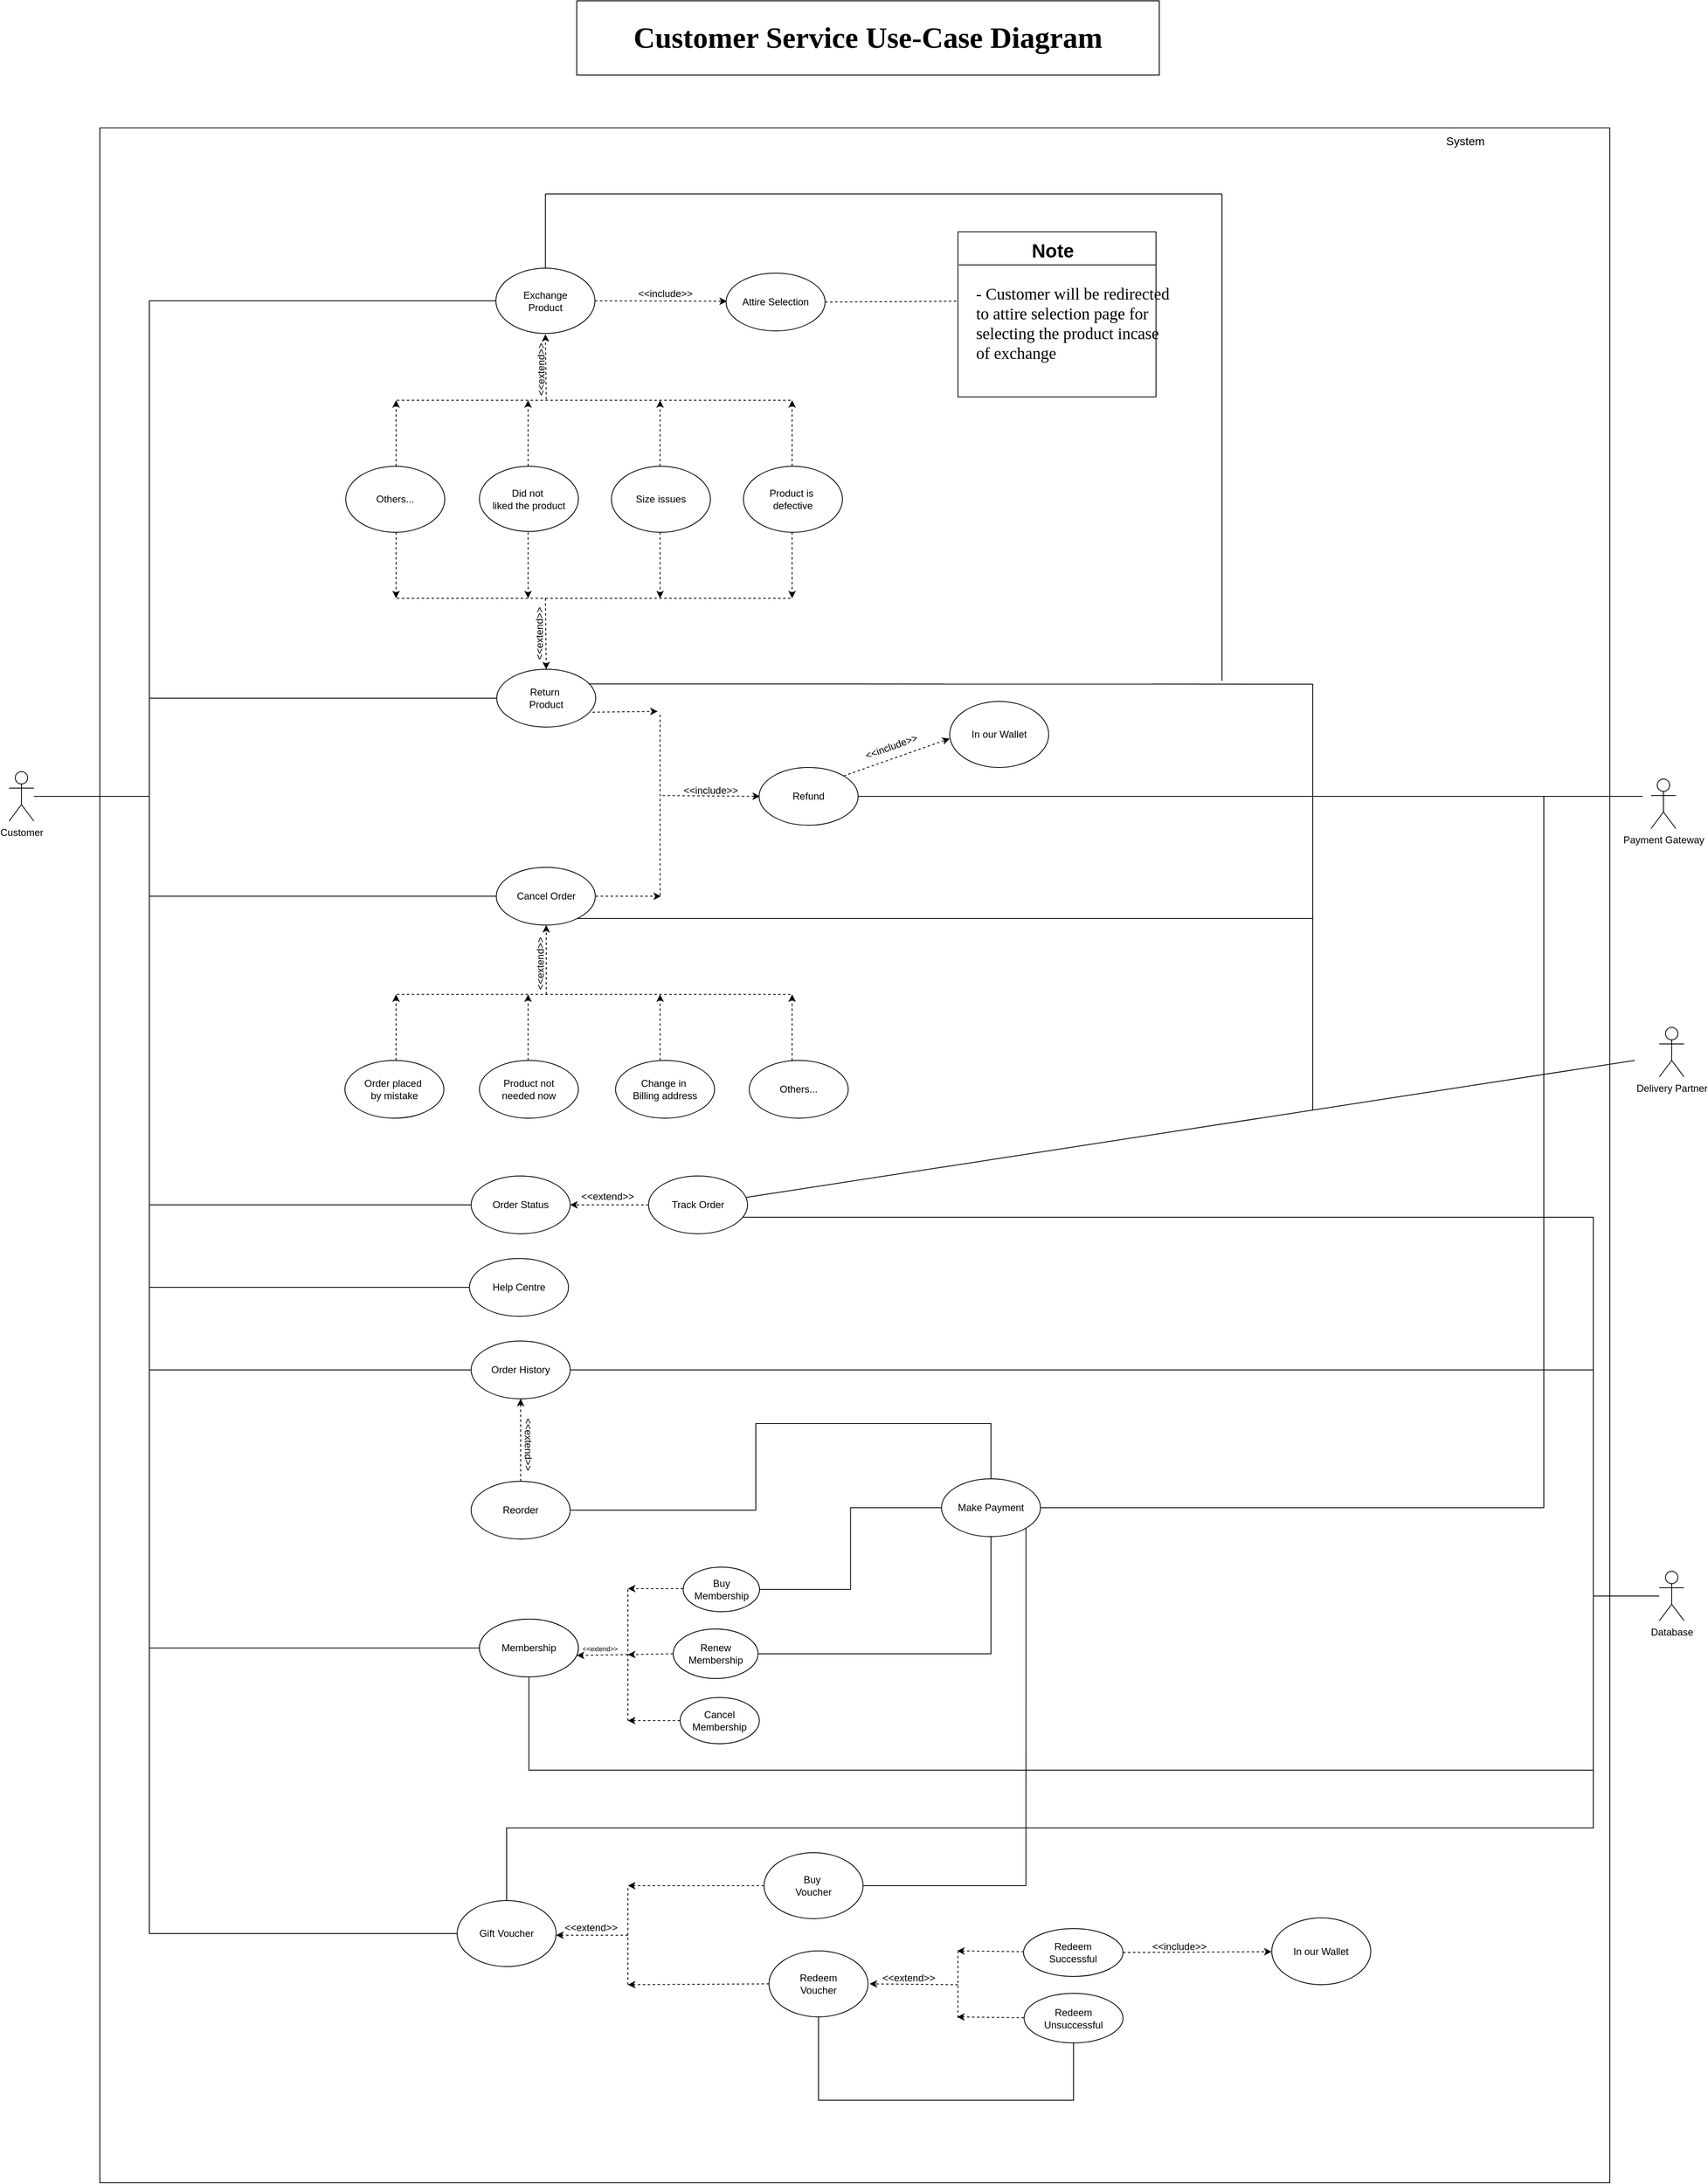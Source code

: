 <mxfile version="20.8.16" type="device"><diagram name="Page-1" id="SJgg0x4nTG_p2ze2qYTo"><mxGraphModel dx="6030" dy="4370" grid="1" gridSize="10" guides="1" tooltips="1" connect="1" arrows="1" fold="1" page="1" pageScale="1" pageWidth="850" pageHeight="1100" math="0" shadow="0"><root><mxCell id="0"/><mxCell id="1" parent="0"/><mxCell id="A3iwvg6ZN9UDzH8l7D9M-1" value="" style="rounded=0;whiteSpace=wrap;html=1;" parent="1" vertex="1"><mxGeometry x="-120" y="-330" width="1830" height="2490" as="geometry"/></mxCell><mxCell id="oVgw0z9T6-mBpgPJKeHX-1" style="endArrow=none;edgeStyle=orthogonalEdgeStyle;rounded=0;orthogonalLoop=1;jettySize=auto;html=1;entryX=0;entryY=0.5;entryDx=0;entryDy=0;" parent="1" source="8XKeWoWZoWwVhMlTkK8j-1" target="8XKeWoWZoWwVhMlTkK8j-2" edge="1"><mxGeometry relative="1" as="geometry"><Array as="points"><mxPoint x="-60" y="480"/><mxPoint x="-60" y="-120"/></Array></mxGeometry></mxCell><mxCell id="oVgw0z9T6-mBpgPJKeHX-2" style="endArrow=none;edgeStyle=orthogonalEdgeStyle;rounded=0;orthogonalLoop=1;jettySize=auto;html=1;entryX=0;entryY=0.5;entryDx=0;entryDy=0;" parent="1" source="8XKeWoWZoWwVhMlTkK8j-1" target="8XKeWoWZoWwVhMlTkK8j-3" edge="1"><mxGeometry relative="1" as="geometry"><Array as="points"><mxPoint x="-60" y="480"/><mxPoint x="-60" y="361"/></Array></mxGeometry></mxCell><mxCell id="oVgw0z9T6-mBpgPJKeHX-3" style="endArrow=none;edgeStyle=orthogonalEdgeStyle;rounded=0;orthogonalLoop=1;jettySize=auto;html=1;entryX=0;entryY=0.5;entryDx=0;entryDy=0;" parent="1" source="8XKeWoWZoWwVhMlTkK8j-1" target="8XKeWoWZoWwVhMlTkK8j-10" edge="1"><mxGeometry relative="1" as="geometry"><Array as="points"><mxPoint x="-60" y="480"/><mxPoint x="-60" y="601"/></Array></mxGeometry></mxCell><mxCell id="oVgw0z9T6-mBpgPJKeHX-4" style="endArrow=none;edgeStyle=orthogonalEdgeStyle;rounded=0;orthogonalLoop=1;jettySize=auto;html=1;entryX=0;entryY=0.5;entryDx=0;entryDy=0;" parent="1" source="8XKeWoWZoWwVhMlTkK8j-1" target="8XKeWoWZoWwVhMlTkK8j-15" edge="1"><mxGeometry relative="1" as="geometry"><Array as="points"><mxPoint x="-60" y="480"/><mxPoint x="-60" y="975"/></Array></mxGeometry></mxCell><mxCell id="oVgw0z9T6-mBpgPJKeHX-5" style="endArrow=none;edgeStyle=orthogonalEdgeStyle;rounded=0;orthogonalLoop=1;jettySize=auto;html=1;entryX=0;entryY=0.5;entryDx=0;entryDy=0;" parent="1" source="8XKeWoWZoWwVhMlTkK8j-1" target="8XKeWoWZoWwVhMlTkK8j-8" edge="1"><mxGeometry relative="1" as="geometry"><Array as="points"><mxPoint x="-60" y="480"/><mxPoint x="-60" y="1075"/></Array></mxGeometry></mxCell><mxCell id="oVgw0z9T6-mBpgPJKeHX-6" style="endArrow=none;edgeStyle=orthogonalEdgeStyle;rounded=0;orthogonalLoop=1;jettySize=auto;html=1;entryX=0;entryY=0.5;entryDx=0;entryDy=0;" parent="1" source="8XKeWoWZoWwVhMlTkK8j-1" target="8XKeWoWZoWwVhMlTkK8j-17" edge="1"><mxGeometry relative="1" as="geometry"><Array as="points"><mxPoint x="-60" y="480"/><mxPoint x="-60" y="1175"/></Array></mxGeometry></mxCell><mxCell id="oVgw0z9T6-mBpgPJKeHX-8" style="endArrow=none;edgeStyle=orthogonalEdgeStyle;rounded=0;orthogonalLoop=1;jettySize=auto;html=1;entryX=0;entryY=0.5;entryDx=0;entryDy=0;" parent="1" source="8XKeWoWZoWwVhMlTkK8j-1" target="apJtxvG-N7TBTt_QcRMy-8" edge="1"><mxGeometry relative="1" as="geometry"><Array as="points"><mxPoint x="-60" y="480"/><mxPoint x="-60" y="1512"/></Array></mxGeometry></mxCell><mxCell id="oVgw0z9T6-mBpgPJKeHX-9" style="endArrow=none;edgeStyle=orthogonalEdgeStyle;rounded=0;orthogonalLoop=1;jettySize=auto;html=1;entryX=0;entryY=0.5;entryDx=0;entryDy=0;" parent="1" source="8XKeWoWZoWwVhMlTkK8j-1" target="i-MnBiYCc6w7dAvB9vn0-7" edge="1"><mxGeometry relative="1" as="geometry"><Array as="points"><mxPoint x="-60" y="480"/><mxPoint x="-60" y="1858"/></Array></mxGeometry></mxCell><mxCell id="8XKeWoWZoWwVhMlTkK8j-1" value="Customer" style="shape=umlActor;verticalLabelPosition=bottom;verticalAlign=top;html=1;outlineConnect=0;" parent="1" vertex="1"><mxGeometry x="-230" y="450" width="30" height="60" as="geometry"/></mxCell><mxCell id="8XKeWoWZoWwVhMlTkK8j-2" value="Exchange&lt;br&gt;Product" style="ellipse;whiteSpace=wrap;html=1;" parent="1" vertex="1"><mxGeometry x="360" y="-160" width="120" height="79" as="geometry"/></mxCell><mxCell id="8XKeWoWZoWwVhMlTkK8j-3" value="Return&amp;nbsp;&lt;br&gt;Product" style="ellipse;whiteSpace=wrap;html=1;" parent="1" vertex="1"><mxGeometry x="361" y="326" width="120" height="70" as="geometry"/></mxCell><mxCell id="8XKeWoWZoWwVhMlTkK8j-4" value="Others..." style="ellipse;whiteSpace=wrap;html=1;" parent="1" vertex="1"><mxGeometry x="178" y="80" width="120" height="80" as="geometry"/></mxCell><mxCell id="8XKeWoWZoWwVhMlTkK8j-5" value="Size issues" style="ellipse;whiteSpace=wrap;html=1;" parent="1" vertex="1"><mxGeometry x="500" y="80" width="120" height="80" as="geometry"/></mxCell><mxCell id="8XKeWoWZoWwVhMlTkK8j-6" value="Product is&amp;nbsp;&lt;br&gt;defective" style="ellipse;whiteSpace=wrap;html=1;" parent="1" vertex="1"><mxGeometry x="660" y="80" width="120" height="80" as="geometry"/></mxCell><mxCell id="8XKeWoWZoWwVhMlTkK8j-7" value="Did not&amp;nbsp;&lt;br&gt;liked the product" style="ellipse;whiteSpace=wrap;html=1;" parent="1" vertex="1"><mxGeometry x="340" y="80" width="120" height="79" as="geometry"/></mxCell><mxCell id="8XKeWoWZoWwVhMlTkK8j-8" value="Help Centre" style="ellipse;whiteSpace=wrap;html=1;" parent="1" vertex="1"><mxGeometry x="328" y="1040" width="120" height="70" as="geometry"/></mxCell><mxCell id="oVgw0z9T6-mBpgPJKeHX-19" style="endArrow=none;edgeStyle=orthogonalEdgeStyle;rounded=0;orthogonalLoop=1;jettySize=auto;html=1;entryX=0.5;entryY=0;entryDx=0;entryDy=0;" parent="1" source="8XKeWoWZoWwVhMlTkK8j-9" target="apJtxvG-N7TBTt_QcRMy-13" edge="1"><mxGeometry relative="1" as="geometry"><Array as="points"><mxPoint x="675" y="1345"/><mxPoint x="675" y="1240"/><mxPoint x="960" y="1240"/></Array></mxGeometry></mxCell><mxCell id="8XKeWoWZoWwVhMlTkK8j-9" value="Reorder" style="ellipse;whiteSpace=wrap;html=1;" parent="1" vertex="1"><mxGeometry x="330.0" y="1310" width="120" height="70" as="geometry"/></mxCell><mxCell id="8XKeWoWZoWwVhMlTkK8j-10" value="Cancel Order" style="ellipse;whiteSpace=wrap;html=1;" parent="1" vertex="1"><mxGeometry x="360.5" y="566" width="120" height="70" as="geometry"/></mxCell><mxCell id="8XKeWoWZoWwVhMlTkK8j-11" value="Order placed&amp;nbsp;&lt;br&gt;by mistake" style="ellipse;whiteSpace=wrap;html=1;" parent="1" vertex="1"><mxGeometry x="177" y="800" width="120" height="70" as="geometry"/></mxCell><mxCell id="8XKeWoWZoWwVhMlTkK8j-12" value="Product not&lt;br&gt;needed now" style="ellipse;whiteSpace=wrap;html=1;" parent="1" vertex="1"><mxGeometry x="340" y="800" width="120" height="70" as="geometry"/></mxCell><mxCell id="8XKeWoWZoWwVhMlTkK8j-13" value="Change in&amp;nbsp;&lt;br&gt;Billing address" style="ellipse;whiteSpace=wrap;html=1;" parent="1" vertex="1"><mxGeometry x="505" y="800" width="120" height="70" as="geometry"/></mxCell><mxCell id="8XKeWoWZoWwVhMlTkK8j-14" value="Others..." style="ellipse;whiteSpace=wrap;html=1;" parent="1" vertex="1"><mxGeometry x="667" y="800" width="120" height="70" as="geometry"/></mxCell><mxCell id="8XKeWoWZoWwVhMlTkK8j-15" value="Order Status" style="ellipse;whiteSpace=wrap;html=1;" parent="1" vertex="1"><mxGeometry x="330" y="940" width="120" height="70" as="geometry"/></mxCell><mxCell id="8XKeWoWZoWwVhMlTkK8j-16" value="Track Order" style="ellipse;whiteSpace=wrap;html=1;" parent="1" vertex="1"><mxGeometry x="545" y="940" width="120" height="70" as="geometry"/></mxCell><mxCell id="8XKeWoWZoWwVhMlTkK8j-17" value="Order History" style="ellipse;whiteSpace=wrap;html=1;" parent="1" vertex="1"><mxGeometry x="330" y="1140" width="120" height="70" as="geometry"/></mxCell><mxCell id="8XKeWoWZoWwVhMlTkK8j-18" value="Membership" style="ellipse;whiteSpace=wrap;html=1;" parent="1" vertex="1"><mxGeometry x="340" y="1477" width="120" height="70" as="geometry"/></mxCell><mxCell id="oVgw0z9T6-mBpgPJKeHX-11" style="endArrow=none;edgeStyle=orthogonalEdgeStyle;rounded=0;orthogonalLoop=1;jettySize=auto;html=1;entryX=1;entryY=0.5;entryDx=0;entryDy=0;" parent="1" target="8XKeWoWZoWwVhMlTkK8j-33" edge="1"><mxGeometry relative="1" as="geometry"><mxPoint x="1750" y="480" as="sourcePoint"/><Array as="points"><mxPoint x="1320" y="480"/><mxPoint x="1320" y="480"/></Array></mxGeometry></mxCell><mxCell id="oVgw0z9T6-mBpgPJKeHX-12" style="endArrow=none;edgeStyle=orthogonalEdgeStyle;rounded=0;orthogonalLoop=1;jettySize=auto;html=1;entryX=1;entryY=0.5;entryDx=0;entryDy=0;" parent="1" target="apJtxvG-N7TBTt_QcRMy-13" edge="1"><mxGeometry relative="1" as="geometry"><mxPoint x="1750" y="480" as="sourcePoint"/><Array as="points"><mxPoint x="1630" y="480"/><mxPoint x="1630" y="1342"/></Array></mxGeometry></mxCell><mxCell id="8XKeWoWZoWwVhMlTkK8j-19" value="Payment Gateway" style="shape=umlActor;verticalLabelPosition=bottom;verticalAlign=top;html=1;outlineConnect=0;" parent="1" vertex="1"><mxGeometry x="1760" y="459" width="30" height="60" as="geometry"/></mxCell><mxCell id="8XKeWoWZoWwVhMlTkK8j-33" value="Refund" style="ellipse;whiteSpace=wrap;html=1;" parent="1" vertex="1"><mxGeometry x="679" y="445" width="120" height="70" as="geometry"/></mxCell><mxCell id="8XKeWoWZoWwVhMlTkK8j-40" value="" style="endArrow=classic;dashed=1;html=1;rounded=0;exitX=1;exitY=0;exitDx=0;exitDy=0;" parent="1" source="8XKeWoWZoWwVhMlTkK8j-33" edge="1"><mxGeometry width="50" height="50" relative="1" as="geometry"><mxPoint x="650" y="639" as="sourcePoint"/><mxPoint x="910" y="410" as="targetPoint"/></mxGeometry></mxCell><mxCell id="8XKeWoWZoWwVhMlTkK8j-50" value="" style="endArrow=classic;dashed=1;html=1;rounded=0;exitX=1;exitY=0.5;exitDx=0;exitDy=0;" parent="1" source="8XKeWoWZoWwVhMlTkK8j-2" edge="1"><mxGeometry width="50" height="50" relative="1" as="geometry"><mxPoint x="685" y="-220" as="sourcePoint"/><mxPoint x="640" y="-120" as="targetPoint"/></mxGeometry></mxCell><mxCell id="8XKeWoWZoWwVhMlTkK8j-51" value="Attire Selection" style="ellipse;whiteSpace=wrap;html=1;" parent="1" vertex="1"><mxGeometry x="639" y="-154" width="120" height="70" as="geometry"/></mxCell><mxCell id="8XKeWoWZoWwVhMlTkK8j-57" value="" style="endArrow=classic;dashed=1;html=1;rounded=0;exitX=0;exitY=0.5;exitDx=0;exitDy=0;entryX=1;entryY=0.5;entryDx=0;entryDy=0;" parent="1" source="8XKeWoWZoWwVhMlTkK8j-16" target="8XKeWoWZoWwVhMlTkK8j-15" edge="1"><mxGeometry width="50" height="50" relative="1" as="geometry"><mxPoint x="460" y="1020.5" as="sourcePoint"/><mxPoint x="512" y="929.5" as="targetPoint"/></mxGeometry></mxCell><mxCell id="8XKeWoWZoWwVhMlTkK8j-58" value="" style="endArrow=classic;dashed=1;html=1;rounded=0;entryX=0.5;entryY=1;entryDx=0;entryDy=0;" parent="1" source="8XKeWoWZoWwVhMlTkK8j-9" target="8XKeWoWZoWwVhMlTkK8j-17" edge="1"><mxGeometry width="50" height="50" relative="1" as="geometry"><mxPoint x="548" y="1070" as="sourcePoint"/><mxPoint x="448" y="1072" as="targetPoint"/></mxGeometry></mxCell><mxCell id="8XKeWoWZoWwVhMlTkK8j-78" value="&lt;h1&gt;&lt;font face=&quot;Comic Sans MS&quot; style=&quot;font-size: 36px;&quot;&gt;&lt;b&gt;Customer Service Use-Case Diagram&lt;/b&gt;&lt;/font&gt;&lt;/h1&gt;" style="rounded=0;whiteSpace=wrap;html=1;" parent="1" vertex="1"><mxGeometry x="458" y="-484" width="706" height="90" as="geometry"/></mxCell><mxCell id="7h95e251TKnE4Lj7odyl-1" value="&amp;lt;&amp;lt;include&amp;gt;&amp;gt;" style="text;html=1;align=center;verticalAlign=middle;resizable=0;points=[];autosize=1;strokeColor=none;fillColor=none;" parent="1" vertex="1"><mxGeometry x="520" y="-144" width="90" height="30" as="geometry"/></mxCell><mxCell id="7h95e251TKnE4Lj7odyl-18" value="&amp;lt;&amp;lt;extend&amp;gt;&amp;gt;" style="text;html=1;align=center;verticalAlign=middle;resizable=0;points=[];autosize=1;strokeColor=none;fillColor=none;rotation=0;" parent="1" vertex="1"><mxGeometry x="450" y="950" width="90" height="30" as="geometry"/></mxCell><mxCell id="7h95e251TKnE4Lj7odyl-19" value="&amp;lt;&amp;lt;extend&amp;gt;&amp;gt;" style="text;html=1;align=center;verticalAlign=middle;resizable=0;points=[];autosize=1;strokeColor=none;fillColor=none;rotation=90;" parent="1" vertex="1"><mxGeometry x="354" y="1250" width="90" height="30" as="geometry"/></mxCell><mxCell id="i-MnBiYCc6w7dAvB9vn0-7" value="Gift Voucher" style="ellipse;whiteSpace=wrap;html=1;" parent="1" vertex="1"><mxGeometry x="313" y="1818" width="120" height="80" as="geometry"/></mxCell><mxCell id="oVgw0z9T6-mBpgPJKeHX-20" style="endArrow=none;edgeStyle=orthogonalEdgeStyle;rounded=0;orthogonalLoop=1;jettySize=auto;html=1;entryX=1;entryY=1;entryDx=0;entryDy=0;" parent="1" source="i-MnBiYCc6w7dAvB9vn0-18" target="apJtxvG-N7TBTt_QcRMy-13" edge="1"><mxGeometry relative="1" as="geometry"/></mxCell><mxCell id="i-MnBiYCc6w7dAvB9vn0-18" value="Buy&amp;nbsp;&lt;br&gt;Voucher" style="ellipse;whiteSpace=wrap;html=1;" parent="1" vertex="1"><mxGeometry x="685.0" y="1760.0" width="120" height="80" as="geometry"/></mxCell><mxCell id="i-MnBiYCc6w7dAvB9vn0-19" value="Redeem&lt;br&gt;Voucher" style="ellipse;whiteSpace=wrap;html=1;" parent="1" vertex="1"><mxGeometry x="691.0" y="1879.0" width="120" height="80" as="geometry"/></mxCell><mxCell id="i-MnBiYCc6w7dAvB9vn0-22" value="" style="endArrow=classic;dashed=1;html=1;rounded=0;entryX=0;entryY=0.5;entryDx=0;entryDy=0;exitX=0;exitY=0.5;exitDx=0;exitDy=0;" parent="1" source="i-MnBiYCc6w7dAvB9vn0-18" edge="1"><mxGeometry width="50" height="50" relative="1" as="geometry"><mxPoint x="745" y="1428" as="sourcePoint"/><mxPoint x="520" y="1800" as="targetPoint"/></mxGeometry></mxCell><mxCell id="i-MnBiYCc6w7dAvB9vn0-24" value="" style="endArrow=classic;dashed=1;html=1;rounded=0;entryX=0;entryY=0.5;entryDx=0;entryDy=0;exitX=0;exitY=0.5;exitDx=0;exitDy=0;" parent="1" source="i-MnBiYCc6w7dAvB9vn0-19" edge="1"><mxGeometry width="50" height="50" relative="1" as="geometry"><mxPoint x="691" y="1917.0" as="sourcePoint"/><mxPoint x="520" y="1920" as="targetPoint"/></mxGeometry></mxCell><mxCell id="i-MnBiYCc6w7dAvB9vn0-26" value="&lt;font style=&quot;font-size: 8px;&quot;&gt;&amp;lt;&amp;lt;extend&amp;gt;&amp;gt;&lt;/font&gt;" style="text;html=1;align=center;verticalAlign=middle;resizable=0;points=[];autosize=1;strokeColor=none;fillColor=none;rotation=0;" parent="1" vertex="1"><mxGeometry x="451" y="1497" width="70" height="30" as="geometry"/></mxCell><mxCell id="oVgw0z9T6-mBpgPJKeHX-16" style="endArrow=none;edgeStyle=orthogonalEdgeStyle;rounded=0;orthogonalLoop=1;jettySize=auto;html=1;entryX=0;entryY=0.5;entryDx=0;entryDy=0;" parent="1" source="ROhU5cJo205q3XzJnr8j-1" target="apJtxvG-N7TBTt_QcRMy-13" edge="1"><mxGeometry relative="1" as="geometry"/></mxCell><mxCell id="ROhU5cJo205q3XzJnr8j-1" value="Buy&lt;br&gt;Membership" style="ellipse;whiteSpace=wrap;html=1;" parent="1" vertex="1"><mxGeometry x="587" y="1414" width="92.57" height="54" as="geometry"/></mxCell><mxCell id="oVgw0z9T6-mBpgPJKeHX-15" style="endArrow=none;edgeStyle=orthogonalEdgeStyle;rounded=0;orthogonalLoop=1;jettySize=auto;html=1;entryX=0.5;entryY=1;entryDx=0;entryDy=0;" parent="1" source="ROhU5cJo205q3XzJnr8j-3" target="apJtxvG-N7TBTt_QcRMy-13" edge="1"><mxGeometry relative="1" as="geometry"/></mxCell><mxCell id="ROhU5cJo205q3XzJnr8j-3" value="Renew&lt;br&gt;Membership" style="ellipse;whiteSpace=wrap;html=1;" parent="1" vertex="1"><mxGeometry x="574.86" y="1489" width="102.86" height="60" as="geometry"/></mxCell><mxCell id="ROhU5cJo205q3XzJnr8j-2" value="Cancel&lt;br&gt;Membership" style="ellipse;whiteSpace=wrap;html=1;" parent="1" vertex="1"><mxGeometry x="583.29" y="1572" width="96" height="56" as="geometry"/></mxCell><mxCell id="ROhU5cJo205q3XzJnr8j-5" value="" style="endArrow=classic;dashed=1;html=1;rounded=0;" parent="1" edge="1"><mxGeometry width="50" height="50" relative="1" as="geometry"><mxPoint x="587" y="1440" as="sourcePoint"/><mxPoint x="520" y="1440" as="targetPoint"/></mxGeometry></mxCell><mxCell id="ROhU5cJo205q3XzJnr8j-6" value="" style="endArrow=classic;dashed=1;html=1;rounded=0;entryX=0;entryY=0.5;entryDx=0;entryDy=0;exitX=0;exitY=0.5;exitDx=0;exitDy=0;" parent="1" source="ROhU5cJo205q3XzJnr8j-3" edge="1"><mxGeometry width="50" height="50" relative="1" as="geometry"><mxPoint x="597.0" y="1460" as="sourcePoint"/><mxPoint x="520" y="1520" as="targetPoint"/></mxGeometry></mxCell><mxCell id="ROhU5cJo205q3XzJnr8j-7" value="" style="endArrow=classic;dashed=1;html=1;rounded=0;entryX=0;entryY=0.5;entryDx=0;entryDy=0;exitX=0;exitY=0.5;exitDx=0;exitDy=0;" parent="1" source="ROhU5cJo205q3XzJnr8j-2" edge="1"><mxGeometry width="50" height="50" relative="1" as="geometry"><mxPoint x="607.0" y="1470" as="sourcePoint"/><mxPoint x="520" y="1600" as="targetPoint"/></mxGeometry></mxCell><mxCell id="Cc2t6pSOnnDjXnOmbogf-2" value="&amp;lt;&amp;lt;extend&amp;gt;&amp;gt;" style="text;html=1;align=center;verticalAlign=middle;resizable=0;points=[];autosize=1;strokeColor=none;fillColor=none;rotation=0;" parent="1" vertex="1"><mxGeometry x="430" y="1836" width="90" height="30" as="geometry"/></mxCell><mxCell id="Cc2t6pSOnnDjXnOmbogf-4" value="&amp;lt;&amp;lt;extend&amp;gt;&amp;gt;" style="text;html=1;align=center;verticalAlign=middle;resizable=0;points=[];autosize=1;strokeColor=none;fillColor=none;rotation=0;" parent="1" vertex="1"><mxGeometry x="815" y="1897" width="90" height="30" as="geometry"/></mxCell><mxCell id="apJtxvG-N7TBTt_QcRMy-4" value="" style="group" parent="1" vertex="1" connectable="0"><mxGeometry x="575" y="458" width="90" height="30" as="geometry"/></mxCell><mxCell id="7h95e251TKnE4Lj7odyl-10" value="&amp;lt;&amp;lt;include&amp;gt;&amp;gt;" style="text;html=1;align=center;verticalAlign=middle;resizable=0;points=[];autosize=1;strokeColor=none;fillColor=none;" parent="apJtxvG-N7TBTt_QcRMy-4" vertex="1"><mxGeometry width="90" height="30" as="geometry"/></mxCell><mxCell id="apJtxvG-N7TBTt_QcRMy-6" value="" style="group" parent="1" vertex="1" connectable="0"><mxGeometry x="920" y="-204" width="240" height="200" as="geometry"/></mxCell><mxCell id="Cc2t6pSOnnDjXnOmbogf-5" value="" style="rounded=0;whiteSpace=wrap;html=1;" parent="apJtxvG-N7TBTt_QcRMy-6" vertex="1"><mxGeometry width="240" height="200" as="geometry"/></mxCell><mxCell id="Cc2t6pSOnnDjXnOmbogf-6" value="" style="endArrow=none;html=1;rounded=0;" parent="apJtxvG-N7TBTt_QcRMy-6" edge="1"><mxGeometry width="50" height="50" relative="1" as="geometry"><mxPoint x="1" y="40" as="sourcePoint"/><mxPoint x="240" y="40" as="targetPoint"/></mxGeometry></mxCell><mxCell id="Cc2t6pSOnnDjXnOmbogf-7" value="&lt;font style=&quot;font-size: 23px;&quot;&gt;&lt;b&gt;Note&lt;/b&gt;&lt;/font&gt;" style="text;html=1;strokeColor=none;fillColor=none;align=center;verticalAlign=middle;whiteSpace=wrap;rounded=0;" parent="apJtxvG-N7TBTt_QcRMy-6" vertex="1"><mxGeometry x="69" y="7" width="92" height="31" as="geometry"/></mxCell><mxCell id="Cc2t6pSOnnDjXnOmbogf-8" value="&lt;font face=&quot;Comic Sans MS&quot; style=&quot;font-size: 20px;&quot;&gt;&lt;span style=&quot;font-size: 20px;&quot;&gt;- Customer will be redirected to attire selection page for selecting the product incase of exchange&lt;/span&gt;&lt;/font&gt;" style="text;html=1;strokeColor=none;fillColor=none;align=left;verticalAlign=middle;whiteSpace=wrap;rounded=0;fontSize=20;" parent="apJtxvG-N7TBTt_QcRMy-6" vertex="1"><mxGeometry x="20" y="100" width="240" height="20" as="geometry"/></mxCell><mxCell id="apJtxvG-N7TBTt_QcRMy-8" value="Membership" style="ellipse;whiteSpace=wrap;html=1;" parent="1" vertex="1"><mxGeometry x="340" y="1477" width="120" height="70" as="geometry"/></mxCell><mxCell id="apJtxvG-N7TBTt_QcRMy-13" value="Make Payment" style="ellipse;whiteSpace=wrap;html=1;" parent="1" vertex="1"><mxGeometry x="900" y="1307" width="120" height="70" as="geometry"/></mxCell><mxCell id="apJtxvG-N7TBTt_QcRMy-28" value="Redeem&lt;br&gt;Successful" style="ellipse;whiteSpace=wrap;html=1;" parent="1" vertex="1"><mxGeometry x="999.43" y="1852" width="120.57" height="58" as="geometry"/></mxCell><mxCell id="oVgw0z9T6-mBpgPJKeHX-10" style="edgeStyle=orthogonalEdgeStyle;rounded=0;orthogonalLoop=1;jettySize=auto;html=1;entryX=0.5;entryY=1;entryDx=0;entryDy=0;endArrow=none;" parent="1" source="apJtxvG-N7TBTt_QcRMy-29" target="i-MnBiYCc6w7dAvB9vn0-19" edge="1"><mxGeometry relative="1" as="geometry"><Array as="points"><mxPoint x="1060" y="2060"/><mxPoint x="751" y="2060"/></Array></mxGeometry></mxCell><mxCell id="apJtxvG-N7TBTt_QcRMy-29" value="Redeem&lt;br&gt;Unsuccessful" style="ellipse;whiteSpace=wrap;html=1;" parent="1" vertex="1"><mxGeometry x="1000.14" y="1930.5" width="119.86" height="60" as="geometry"/></mxCell><mxCell id="apJtxvG-N7TBTt_QcRMy-48" value="In our Wallet" style="ellipse;whiteSpace=wrap;html=1;" parent="1" vertex="1"><mxGeometry x="1300.29" y="1839" width="120" height="81" as="geometry"/></mxCell><mxCell id="apJtxvG-N7TBTt_QcRMy-49" value="" style="endArrow=classic;dashed=1;html=1;rounded=0;exitX=1;exitY=0.5;exitDx=0;exitDy=0;" parent="1" source="apJtxvG-N7TBTt_QcRMy-28" edge="1"><mxGeometry width="50" height="50" relative="1" as="geometry"><mxPoint x="1360.29" y="1750" as="sourcePoint"/><mxPoint x="1300" y="1880" as="targetPoint"/></mxGeometry></mxCell><mxCell id="apJtxvG-N7TBTt_QcRMy-50" value="&amp;lt;&amp;lt;include&amp;gt;&amp;gt;" style="text;html=1;align=center;verticalAlign=middle;resizable=0;points=[];autosize=1;strokeColor=none;fillColor=none;rotation=0;" parent="1" vertex="1"><mxGeometry x="1148" y="1864" width="80" height="20" as="geometry"/></mxCell><mxCell id="oVgw0z9T6-mBpgPJKeHX-13" style="endArrow=none;edgeStyle=orthogonalEdgeStyle;rounded=0;orthogonalLoop=1;jettySize=auto;html=1;" parent="1" source="biDdfv6von9L3B6QhvbI-1" target="8XKeWoWZoWwVhMlTkK8j-16" edge="1"><mxGeometry relative="1" as="geometry"><Array as="points"><mxPoint x="1690" y="1449"/><mxPoint x="1690" y="990"/></Array><mxPoint x="1900" y="990" as="targetPoint"/></mxGeometry></mxCell><mxCell id="oVgw0z9T6-mBpgPJKeHX-14" style="endArrow=none;edgeStyle=orthogonalEdgeStyle;rounded=0;orthogonalLoop=1;jettySize=auto;html=1;entryX=0.5;entryY=1;entryDx=0;entryDy=0;" parent="1" source="biDdfv6von9L3B6QhvbI-1" target="apJtxvG-N7TBTt_QcRMy-8" edge="1"><mxGeometry relative="1" as="geometry"><Array as="points"><mxPoint x="1690" y="1449"/><mxPoint x="1690" y="1660"/><mxPoint x="400" y="1660"/></Array></mxGeometry></mxCell><mxCell id="oVgw0z9T6-mBpgPJKeHX-17" style="endArrow=none;edgeStyle=orthogonalEdgeStyle;rounded=0;orthogonalLoop=1;jettySize=auto;html=1;entryX=1;entryY=0.5;entryDx=0;entryDy=0;" parent="1" source="biDdfv6von9L3B6QhvbI-1" target="8XKeWoWZoWwVhMlTkK8j-17" edge="1"><mxGeometry relative="1" as="geometry"><Array as="points"><mxPoint x="1690" y="1449"/><mxPoint x="1690" y="1175"/></Array></mxGeometry></mxCell><mxCell id="oVgw0z9T6-mBpgPJKeHX-18" style="endArrow=none;edgeStyle=orthogonalEdgeStyle;rounded=0;orthogonalLoop=1;jettySize=auto;html=1;entryX=0.5;entryY=0;entryDx=0;entryDy=0;" parent="1" source="biDdfv6von9L3B6QhvbI-1" target="i-MnBiYCc6w7dAvB9vn0-7" edge="1"><mxGeometry relative="1" as="geometry"><Array as="points"><mxPoint x="1690" y="1449"/><mxPoint x="1690" y="1730"/><mxPoint x="373" y="1730"/></Array></mxGeometry></mxCell><mxCell id="biDdfv6von9L3B6QhvbI-1" value="Database" style="shape=umlActor;verticalLabelPosition=bottom;verticalAlign=top;html=1;outlineConnect=0;" parent="1" vertex="1"><mxGeometry x="1770" y="1419" width="30" height="60" as="geometry"/></mxCell><mxCell id="rqqN6cJgujea7ICK6T2N-1" value="&lt;font style=&quot;font-size: 14px;&quot;&gt;System&lt;/font&gt;" style="text;html=1;strokeColor=none;fillColor=none;align=center;verticalAlign=middle;whiteSpace=wrap;rounded=0;" parent="1" vertex="1"><mxGeometry x="1505" y="-329" width="60" height="30" as="geometry"/></mxCell><mxCell id="8XKeWoWZoWwVhMlTkK8j-49" value="" style="endArrow=classic;dashed=1;html=1;rounded=0;exitX=1;exitY=0.5;exitDx=0;exitDy=0;" parent="1" edge="1"><mxGeometry width="50" height="50" relative="1" as="geometry"><mxPoint x="477.0" y="378" as="sourcePoint"/><mxPoint x="556" y="377" as="targetPoint"/></mxGeometry></mxCell><mxCell id="Z433DbbysCMNKpzsdaF8-6" value="" style="endArrow=classic;dashed=1;html=1;rounded=0;exitX=1;exitY=0.5;exitDx=0;exitDy=0;" parent="1" edge="1"><mxGeometry width="50" height="50" relative="1" as="geometry"><mxPoint x="481" y="601" as="sourcePoint"/><mxPoint x="560" y="601" as="targetPoint"/></mxGeometry></mxCell><mxCell id="Z433DbbysCMNKpzsdaF8-7" value="" style="endArrow=none;dashed=1;html=1;rounded=0;" parent="1" edge="1"><mxGeometry width="50" height="50" relative="1" as="geometry"><mxPoint x="559" y="600" as="sourcePoint"/><mxPoint x="559" y="380" as="targetPoint"/></mxGeometry></mxCell><mxCell id="Z433DbbysCMNKpzsdaF8-8" value="" style="endArrow=classic;dashed=1;html=1;rounded=0;exitX=1;exitY=0.5;exitDx=0;exitDy=0;" parent="1" edge="1"><mxGeometry width="50" height="50" relative="1" as="geometry"><mxPoint x="562" y="479" as="sourcePoint"/><mxPoint x="680" y="480" as="targetPoint"/></mxGeometry></mxCell><mxCell id="Z433DbbysCMNKpzsdaF8-10" value="" style="endArrow=classic;dashed=1;html=1;rounded=0;entryX=0.5;entryY=0;entryDx=0;entryDy=0;" parent="1" target="8XKeWoWZoWwVhMlTkK8j-3" edge="1"><mxGeometry width="50" height="50" relative="1" as="geometry"><mxPoint x="420" y="240" as="sourcePoint"/><mxPoint x="300.919" y="-34.262" as="targetPoint"/></mxGeometry></mxCell><mxCell id="Z433DbbysCMNKpzsdaF8-11" value="&amp;lt;&amp;lt;extend&amp;gt;&amp;gt;" style="text;html=1;align=center;verticalAlign=middle;resizable=0;points=[];autosize=1;strokeColor=none;fillColor=none;rotation=-90;" parent="1" vertex="1"><mxGeometry x="368" y="268" width="90" height="30" as="geometry"/></mxCell><mxCell id="Z433DbbysCMNKpzsdaF8-12" value="" style="endArrow=none;dashed=1;html=1;rounded=0;" parent="1" edge="1"><mxGeometry width="50" height="50" relative="1" as="geometry"><mxPoint x="240" y="240" as="sourcePoint"/><mxPoint x="720" y="240" as="targetPoint"/></mxGeometry></mxCell><mxCell id="Z433DbbysCMNKpzsdaF8-13" value="" style="endArrow=classic;dashed=1;html=1;rounded=0;" parent="1" edge="1"><mxGeometry width="50" height="50" relative="1" as="geometry"><mxPoint x="239" y="160" as="sourcePoint"/><mxPoint x="239" y="240" as="targetPoint"/></mxGeometry></mxCell><mxCell id="Z433DbbysCMNKpzsdaF8-14" value="" style="endArrow=classic;dashed=1;html=1;rounded=0;" parent="1" edge="1"><mxGeometry width="50" height="50" relative="1" as="geometry"><mxPoint x="399.0" y="160" as="sourcePoint"/><mxPoint x="399.0" y="240" as="targetPoint"/></mxGeometry></mxCell><mxCell id="Z433DbbysCMNKpzsdaF8-15" value="" style="endArrow=classic;dashed=1;html=1;rounded=0;" parent="1" edge="1"><mxGeometry width="50" height="50" relative="1" as="geometry"><mxPoint x="559" y="160" as="sourcePoint"/><mxPoint x="559" y="240" as="targetPoint"/></mxGeometry></mxCell><mxCell id="Z433DbbysCMNKpzsdaF8-16" value="" style="endArrow=classic;dashed=1;html=1;rounded=0;" parent="1" edge="1"><mxGeometry width="50" height="50" relative="1" as="geometry"><mxPoint x="719" y="160" as="sourcePoint"/><mxPoint x="719" y="240" as="targetPoint"/></mxGeometry></mxCell><mxCell id="Z433DbbysCMNKpzsdaF8-17" value="" style="endArrow=classic;dashed=1;html=1;rounded=0;" parent="1" edge="1"><mxGeometry width="50" height="50" relative="1" as="geometry"><mxPoint x="239" y="80" as="sourcePoint"/><mxPoint x="239" as="targetPoint"/></mxGeometry></mxCell><mxCell id="Z433DbbysCMNKpzsdaF8-18" value="" style="endArrow=classic;dashed=1;html=1;rounded=0;" parent="1" edge="1"><mxGeometry width="50" height="50" relative="1" as="geometry"><mxPoint x="399.0" y="80" as="sourcePoint"/><mxPoint x="399.0" as="targetPoint"/></mxGeometry></mxCell><mxCell id="Z433DbbysCMNKpzsdaF8-19" value="" style="endArrow=classic;dashed=1;html=1;rounded=0;" parent="1" edge="1"><mxGeometry width="50" height="50" relative="1" as="geometry"><mxPoint x="559" y="80" as="sourcePoint"/><mxPoint x="559" as="targetPoint"/></mxGeometry></mxCell><mxCell id="Z433DbbysCMNKpzsdaF8-20" value="" style="endArrow=classic;dashed=1;html=1;rounded=0;" parent="1" edge="1"><mxGeometry width="50" height="50" relative="1" as="geometry"><mxPoint x="719" y="80" as="sourcePoint"/><mxPoint x="719" as="targetPoint"/></mxGeometry></mxCell><mxCell id="Z433DbbysCMNKpzsdaF8-21" value="" style="endArrow=none;dashed=1;html=1;rounded=0;" parent="1" edge="1"><mxGeometry width="50" height="50" relative="1" as="geometry"><mxPoint x="240" as="sourcePoint"/><mxPoint x="720" as="targetPoint"/></mxGeometry></mxCell><mxCell id="Z433DbbysCMNKpzsdaF8-22" value="" style="endArrow=classic;dashed=1;html=1;rounded=0;" parent="1" edge="1"><mxGeometry width="50" height="50" relative="1" as="geometry"><mxPoint x="421" y="-1" as="sourcePoint"/><mxPoint x="420" y="-80" as="targetPoint"/></mxGeometry></mxCell><mxCell id="Z433DbbysCMNKpzsdaF8-23" value="" style="endArrow=none;dashed=1;html=1;rounded=0;exitX=1;exitY=0.5;exitDx=0;exitDy=0;" parent="1" source="8XKeWoWZoWwVhMlTkK8j-51" edge="1"><mxGeometry width="50" height="50" relative="1" as="geometry"><mxPoint x="640" as="sourcePoint"/><mxPoint x="920" y="-120" as="targetPoint"/></mxGeometry></mxCell><mxCell id="Z433DbbysCMNKpzsdaF8-24" value="&amp;lt;&amp;lt;extend&amp;gt;&amp;gt;" style="text;html=1;align=center;verticalAlign=middle;resizable=0;points=[];autosize=1;strokeColor=none;fillColor=none;rotation=-90;" parent="1" vertex="1"><mxGeometry x="370" y="-52" width="90" height="30" as="geometry"/></mxCell><mxCell id="Z433DbbysCMNKpzsdaF8-30" value="" style="endArrow=classic;dashed=1;html=1;rounded=0;" parent="1" edge="1"><mxGeometry width="50" height="50" relative="1" as="geometry"><mxPoint x="239.0" y="800" as="sourcePoint"/><mxPoint x="239.0" y="720" as="targetPoint"/></mxGeometry></mxCell><mxCell id="Z433DbbysCMNKpzsdaF8-31" value="" style="endArrow=classic;dashed=1;html=1;rounded=0;" parent="1" edge="1"><mxGeometry width="50" height="50" relative="1" as="geometry"><mxPoint x="399" y="800" as="sourcePoint"/><mxPoint x="399" y="720" as="targetPoint"/></mxGeometry></mxCell><mxCell id="Z433DbbysCMNKpzsdaF8-32" value="" style="endArrow=classic;dashed=1;html=1;rounded=0;" parent="1" edge="1"><mxGeometry width="50" height="50" relative="1" as="geometry"><mxPoint x="559" y="800" as="sourcePoint"/><mxPoint x="559" y="720" as="targetPoint"/></mxGeometry></mxCell><mxCell id="Z433DbbysCMNKpzsdaF8-33" value="" style="endArrow=classic;dashed=1;html=1;rounded=0;" parent="1" edge="1"><mxGeometry width="50" height="50" relative="1" as="geometry"><mxPoint x="719" y="800" as="sourcePoint"/><mxPoint x="719" y="720" as="targetPoint"/></mxGeometry></mxCell><mxCell id="Z433DbbysCMNKpzsdaF8-34" value="" style="endArrow=none;dashed=1;html=1;rounded=0;" parent="1" edge="1"><mxGeometry width="50" height="50" relative="1" as="geometry"><mxPoint x="240" y="720" as="sourcePoint"/><mxPoint x="720" y="720" as="targetPoint"/></mxGeometry></mxCell><mxCell id="Z433DbbysCMNKpzsdaF8-35" value="" style="endArrow=classic;dashed=1;html=1;rounded=0;" parent="1" edge="1"><mxGeometry width="50" height="50" relative="1" as="geometry"><mxPoint x="421" y="720" as="sourcePoint"/><mxPoint x="421" y="636" as="targetPoint"/></mxGeometry></mxCell><mxCell id="Z433DbbysCMNKpzsdaF8-36" value="&amp;lt;&amp;lt;extend&amp;gt;&amp;gt;" style="text;html=1;align=center;verticalAlign=middle;resizable=0;points=[];autosize=1;strokeColor=none;fillColor=none;rotation=-90;" parent="1" vertex="1"><mxGeometry x="369" y="668" width="90" height="30" as="geometry"/></mxCell><mxCell id="Z433DbbysCMNKpzsdaF8-41" value="" style="endArrow=none;dashed=1;html=1;rounded=0;" parent="1" edge="1"><mxGeometry width="50" height="50" relative="1" as="geometry"><mxPoint x="520" y="1600" as="sourcePoint"/><mxPoint x="520" y="1440" as="targetPoint"/></mxGeometry></mxCell><mxCell id="Z433DbbysCMNKpzsdaF8-42" value="" style="endArrow=classic;dashed=1;html=1;rounded=0;" parent="1" edge="1"><mxGeometry width="50" height="50" relative="1" as="geometry"><mxPoint x="520" y="1520" as="sourcePoint"/><mxPoint x="458" y="1521" as="targetPoint"/></mxGeometry></mxCell><mxCell id="Z433DbbysCMNKpzsdaF8-44" value="" style="endArrow=none;dashed=1;html=1;rounded=0;fontSize=8;" parent="1" edge="1"><mxGeometry width="50" height="50" relative="1" as="geometry"><mxPoint x="520" y="1920" as="sourcePoint"/><mxPoint x="520" y="1800" as="targetPoint"/></mxGeometry></mxCell><mxCell id="Z433DbbysCMNKpzsdaF8-48" value="" style="endArrow=classic;dashed=1;html=1;rounded=0;exitX=1;exitY=0.5;exitDx=0;exitDy=0;" parent="1" edge="1"><mxGeometry width="50" height="50" relative="1" as="geometry"><mxPoint x="920" y="1920" as="sourcePoint"/><mxPoint x="813.0" y="1919" as="targetPoint"/></mxGeometry></mxCell><mxCell id="Z433DbbysCMNKpzsdaF8-49" value="" style="endArrow=classic;dashed=1;html=1;rounded=0;exitX=1;exitY=0.5;exitDx=0;exitDy=0;" parent="1" edge="1"><mxGeometry width="50" height="50" relative="1" as="geometry"><mxPoint x="1000" y="1880" as="sourcePoint"/><mxPoint x="919.0" y="1879" as="targetPoint"/></mxGeometry></mxCell><mxCell id="Z433DbbysCMNKpzsdaF8-50" value="" style="endArrow=classic;dashed=1;html=1;rounded=0;exitX=1;exitY=0.5;exitDx=0;exitDy=0;" parent="1" edge="1"><mxGeometry width="50" height="50" relative="1" as="geometry"><mxPoint x="1000" y="1960" as="sourcePoint"/><mxPoint x="919.0" y="1959" as="targetPoint"/></mxGeometry></mxCell><mxCell id="Z433DbbysCMNKpzsdaF8-51" value="" style="endArrow=none;dashed=1;html=1;rounded=0;fontSize=8;" parent="1" edge="1"><mxGeometry width="50" height="50" relative="1" as="geometry"><mxPoint x="920" y="1960" as="sourcePoint"/><mxPoint x="920" y="1880" as="targetPoint"/></mxGeometry></mxCell><mxCell id="PIrgcyYLdTUsposHDaOw-1" value="" style="endArrow=classic;dashed=1;html=1;rounded=0;entryX=0;entryY=0.5;entryDx=0;entryDy=0;" parent="1" edge="1"><mxGeometry width="50" height="50" relative="1" as="geometry"><mxPoint x="520" y="1860" as="sourcePoint"/><mxPoint x="433" y="1860.0" as="targetPoint"/></mxGeometry></mxCell><mxCell id="JgFzRk9rAwabw_0lcO-1-1" value="Delivery Partner" style="shape=umlActor;verticalLabelPosition=bottom;verticalAlign=top;html=1;outlineConnect=0;" parent="1" vertex="1"><mxGeometry x="1770" y="760" width="30" height="60" as="geometry"/></mxCell><mxCell id="JgFzRk9rAwabw_0lcO-1-2" value="" style="endArrow=none;html=1;rounded=0;" parent="1" source="8XKeWoWZoWwVhMlTkK8j-16" edge="1"><mxGeometry width="50" height="50" relative="1" as="geometry"><mxPoint x="1200" y="960" as="sourcePoint"/><mxPoint x="1740" y="800" as="targetPoint"/></mxGeometry></mxCell><mxCell id="JgFzRk9rAwabw_0lcO-1-3" value="" style="endArrow=none;html=1;rounded=0;exitX=0.928;exitY=0.253;exitDx=0;exitDy=0;exitPerimeter=0;" parent="1" source="8XKeWoWZoWwVhMlTkK8j-3" edge="1"><mxGeometry width="50" height="50" relative="1" as="geometry"><mxPoint x="520" y="340" as="sourcePoint"/><mxPoint x="1350" y="344" as="targetPoint"/></mxGeometry></mxCell><mxCell id="JgFzRk9rAwabw_0lcO-1-4" value="" style="endArrow=none;html=1;rounded=0;" parent="1" edge="1"><mxGeometry width="50" height="50" relative="1" as="geometry"><mxPoint x="1350" y="860" as="sourcePoint"/><mxPoint x="1350" y="344" as="targetPoint"/></mxGeometry></mxCell><mxCell id="JgFzRk9rAwabw_0lcO-1-6" value="" style="endArrow=none;html=1;rounded=0;" parent="1" edge="1"><mxGeometry width="50" height="50" relative="1" as="geometry"><mxPoint x="420" y="-160" as="sourcePoint"/><mxPoint x="420" y="-250" as="targetPoint"/></mxGeometry></mxCell><mxCell id="JgFzRk9rAwabw_0lcO-1-7" value="" style="endArrow=none;html=1;rounded=0;" parent="1" edge="1"><mxGeometry width="50" height="50" relative="1" as="geometry"><mxPoint x="420" y="-250" as="sourcePoint"/><mxPoint x="1240" y="-250" as="targetPoint"/></mxGeometry></mxCell><mxCell id="JgFzRk9rAwabw_0lcO-1-8" value="" style="endArrow=none;html=1;rounded=0;" parent="1" edge="1"><mxGeometry width="50" height="50" relative="1" as="geometry"><mxPoint x="1240" y="340" as="sourcePoint"/><mxPoint x="1240" y="-250" as="targetPoint"/></mxGeometry></mxCell><mxCell id="JgFzRk9rAwabw_0lcO-1-10" value="In our Wallet" style="ellipse;whiteSpace=wrap;html=1;" parent="1" vertex="1"><mxGeometry x="910" y="365" width="120" height="80" as="geometry"/></mxCell><mxCell id="JgFzRk9rAwabw_0lcO-1-11" value="&amp;lt;&amp;lt;include&amp;gt;&amp;gt;" style="text;html=1;align=center;verticalAlign=middle;resizable=0;points=[];autosize=1;strokeColor=none;fillColor=none;rotation=-20;" parent="1" vertex="1"><mxGeometry x="799" y="410" width="80" height="20" as="geometry"/></mxCell><mxCell id="JgFzRk9rAwabw_0lcO-1-12" style="endArrow=none;edgeStyle=orthogonalEdgeStyle;rounded=0;orthogonalLoop=1;jettySize=auto;html=1;entryX=1;entryY=0.5;entryDx=0;entryDy=0;" parent="1" edge="1"><mxGeometry relative="1" as="geometry"><mxPoint x="1350" y="638" as="sourcePoint"/><Array as="points"><mxPoint x="979" y="628"/><mxPoint x="979" y="628"/></Array><mxPoint x="458" y="628" as="targetPoint"/></mxGeometry></mxCell></root></mxGraphModel></diagram></mxfile>